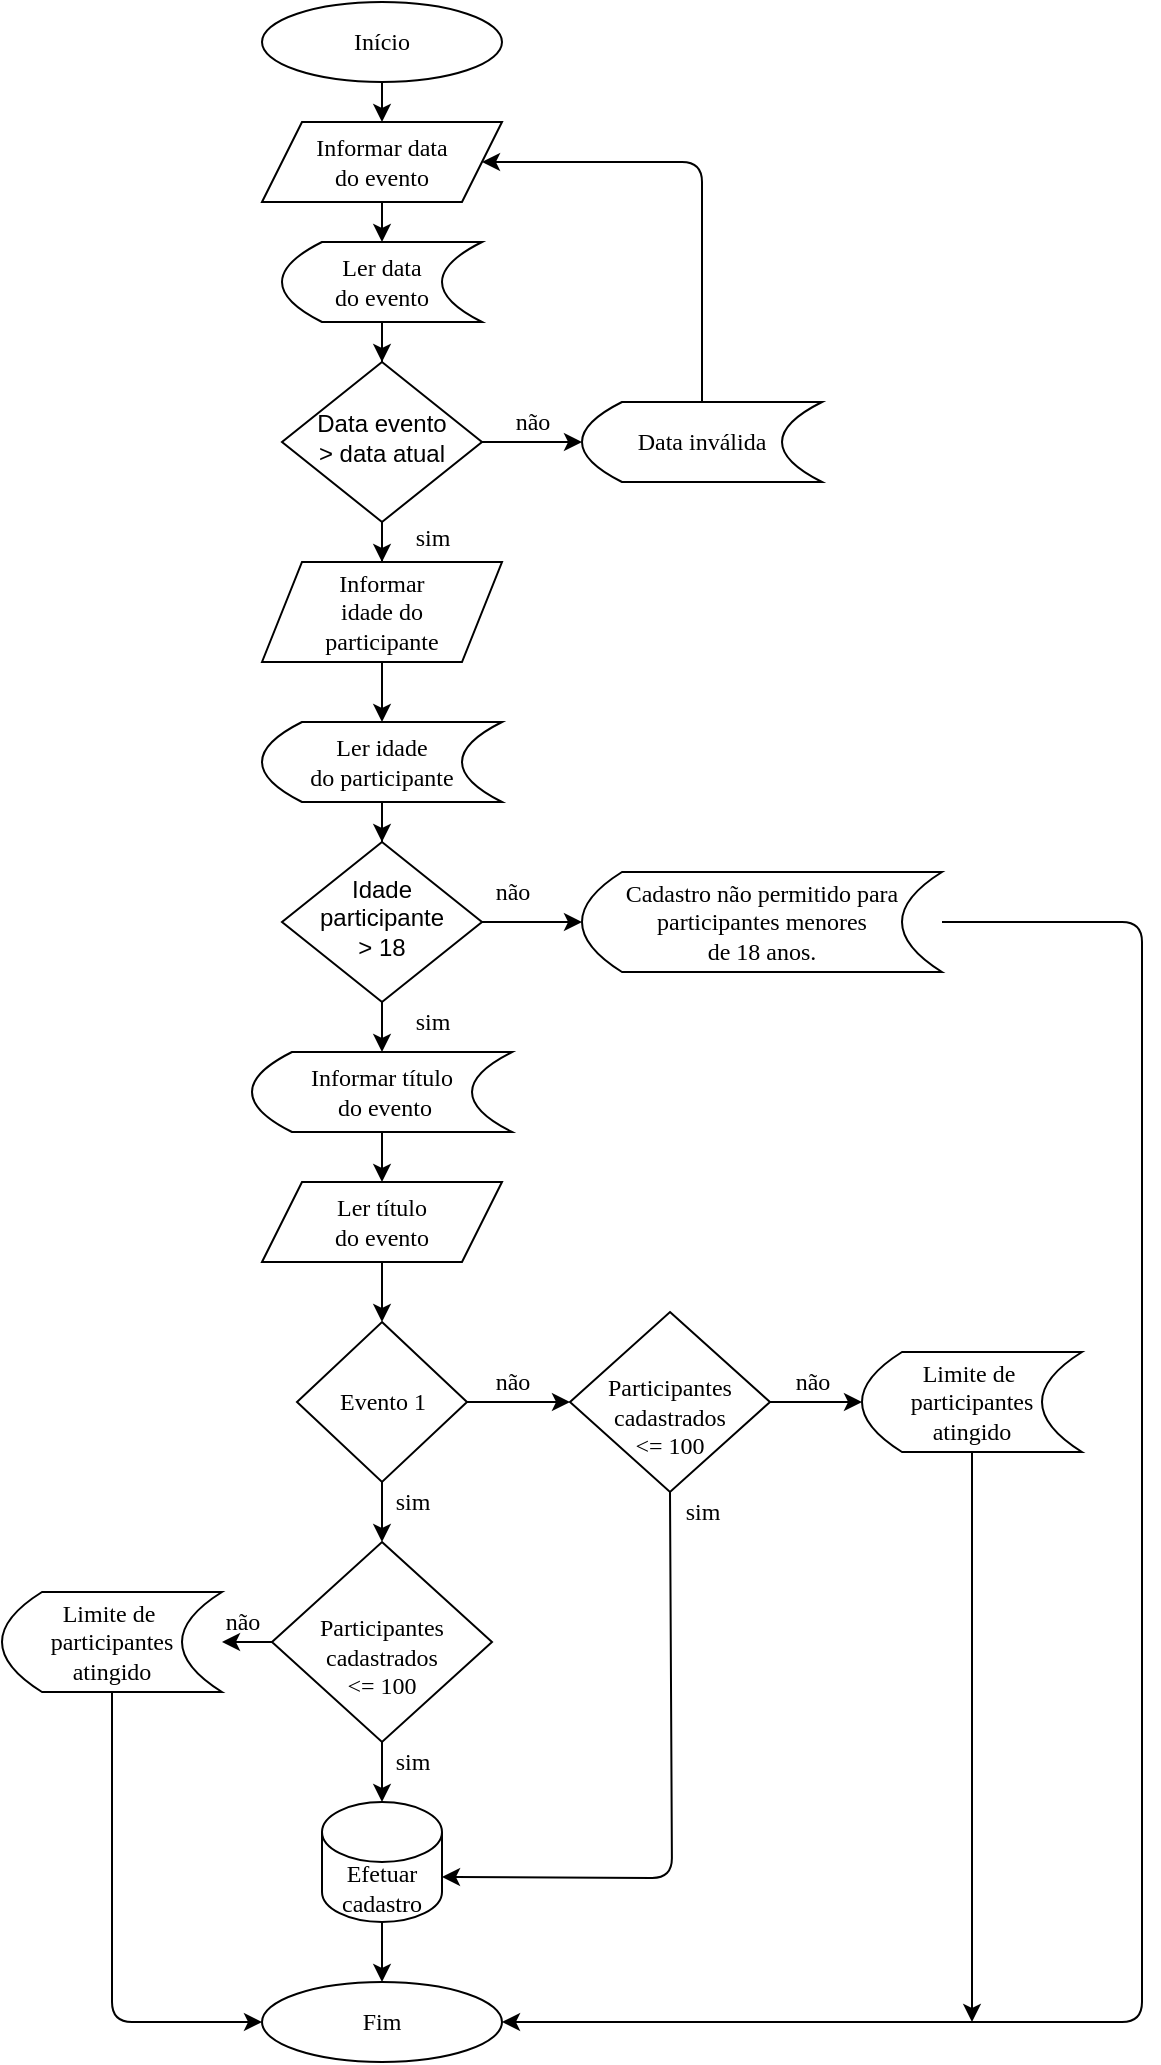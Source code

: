<mxfile version="15.0.2" type="google" pages="2"><diagram id="C5RBs43oDa-KdzZeNtuy" name="Page-1"><mxGraphModel dx="868" dy="482" grid="1" gridSize="10" guides="1" tooltips="1" connect="1" arrows="1" fold="1" page="1" pageScale="1" pageWidth="827" pageHeight="1169" math="0" shadow="0"><root><mxCell id="WIyWlLk6GJQsqaUBKTNV-0"/><mxCell id="WIyWlLk6GJQsqaUBKTNV-1" parent="WIyWlLk6GJQsqaUBKTNV-0"/><mxCell id="gHoRr5UOXkC5602Q44Up-14" style="edgeStyle=orthogonalEdgeStyle;rounded=0;orthogonalLoop=1;jettySize=auto;html=1;fontFamily=Times New Roman;entryX=0;entryY=0.5;entryDx=0;entryDy=0;" edge="1" parent="WIyWlLk6GJQsqaUBKTNV-1" source="WIyWlLk6GJQsqaUBKTNV-6" target="gHoRr5UOXkC5602Q44Up-12"><mxGeometry relative="1" as="geometry"><mxPoint x="310" y="300" as="targetPoint"/><Array as="points"><mxPoint x="300" y="260"/><mxPoint x="300" y="260"/></Array></mxGeometry></mxCell><mxCell id="4yWcig0Q1kaU8eUDsdn_-14" value="" style="edgeStyle=orthogonalEdgeStyle;rounded=0;orthogonalLoop=1;jettySize=auto;html=1;fontFamily=Times New Roman;" edge="1" parent="WIyWlLk6GJQsqaUBKTNV-1" source="WIyWlLk6GJQsqaUBKTNV-6" target="4yWcig0Q1kaU8eUDsdn_-13"><mxGeometry relative="1" as="geometry"/></mxCell><mxCell id="WIyWlLk6GJQsqaUBKTNV-6" value="Data evento&lt;br&gt;&amp;gt; data atual" style="rhombus;whiteSpace=wrap;html=1;shadow=0;fontFamily=Helvetica;fontSize=12;align=center;strokeWidth=1;spacing=6;spacingTop=-4;" parent="WIyWlLk6GJQsqaUBKTNV-1" vertex="1"><mxGeometry x="170" y="220" width="100" height="80" as="geometry"/></mxCell><mxCell id="gHoRr5UOXkC5602Q44Up-30" value="" style="edgeStyle=orthogonalEdgeStyle;rounded=0;orthogonalLoop=1;jettySize=auto;html=1;fontFamily=Times New Roman;" edge="1" parent="WIyWlLk6GJQsqaUBKTNV-1" source="WIyWlLk6GJQsqaUBKTNV-10" target="gHoRr5UOXkC5602Q44Up-29"><mxGeometry relative="1" as="geometry"/></mxCell><mxCell id="4yWcig0Q1kaU8eUDsdn_-12" value="" style="edgeStyle=orthogonalEdgeStyle;rounded=0;orthogonalLoop=1;jettySize=auto;html=1;fontFamily=Times New Roman;" edge="1" parent="WIyWlLk6GJQsqaUBKTNV-1" source="WIyWlLk6GJQsqaUBKTNV-10" target="gHoRr5UOXkC5602Q44Up-27"><mxGeometry relative="1" as="geometry"/></mxCell><mxCell id="WIyWlLk6GJQsqaUBKTNV-10" value="Idade participante&lt;br&gt;&amp;gt; 18" style="rhombus;whiteSpace=wrap;html=1;shadow=0;fontFamily=Helvetica;fontSize=12;align=center;strokeWidth=1;spacing=6;spacingTop=-4;" parent="WIyWlLk6GJQsqaUBKTNV-1" vertex="1"><mxGeometry x="170" y="460" width="100" height="80" as="geometry"/></mxCell><mxCell id="gHoRr5UOXkC5602Q44Up-3" value="" style="edgeStyle=orthogonalEdgeStyle;rounded=0;orthogonalLoop=1;jettySize=auto;html=1;" edge="1" parent="WIyWlLk6GJQsqaUBKTNV-1"><mxGeometry relative="1" as="geometry"><mxPoint x="220" y="130" as="sourcePoint"/><mxPoint x="220" y="140" as="targetPoint"/></mxGeometry></mxCell><mxCell id="gHoRr5UOXkC5602Q44Up-5" value="" style="edgeStyle=orthogonalEdgeStyle;rounded=0;orthogonalLoop=1;jettySize=auto;html=1;" edge="1" parent="WIyWlLk6GJQsqaUBKTNV-1" source="gHoRr5UOXkC5602Q44Up-0"><mxGeometry relative="1" as="geometry"><mxPoint x="220" y="100" as="targetPoint"/></mxGeometry></mxCell><mxCell id="gHoRr5UOXkC5602Q44Up-0" value="Início" style="ellipse;whiteSpace=wrap;html=1;fontFamily=Times New Roman;" vertex="1" parent="WIyWlLk6GJQsqaUBKTNV-1"><mxGeometry x="160" y="40" width="120" height="40" as="geometry"/></mxCell><mxCell id="gHoRr5UOXkC5602Q44Up-8" value="" style="edgeStyle=orthogonalEdgeStyle;rounded=0;orthogonalLoop=1;jettySize=auto;html=1;fontFamily=Times New Roman;" edge="1" parent="WIyWlLk6GJQsqaUBKTNV-1" source="gHoRr5UOXkC5602Q44Up-7"><mxGeometry relative="1" as="geometry"><mxPoint x="220" y="160" as="targetPoint"/></mxGeometry></mxCell><mxCell id="gHoRr5UOXkC5602Q44Up-7" value="Informar data&lt;br&gt;do evento" style="shape=parallelogram;perimeter=parallelogramPerimeter;whiteSpace=wrap;html=1;fixedSize=1;fontFamily=Times New Roman;" vertex="1" parent="WIyWlLk6GJQsqaUBKTNV-1"><mxGeometry x="160" y="100" width="120" height="40" as="geometry"/></mxCell><mxCell id="gHoRr5UOXkC5602Q44Up-11" value="" style="edgeStyle=orthogonalEdgeStyle;rounded=0;orthogonalLoop=1;jettySize=auto;html=1;fontFamily=Times New Roman;" edge="1" parent="WIyWlLk6GJQsqaUBKTNV-1" source="gHoRr5UOXkC5602Q44Up-9" target="WIyWlLk6GJQsqaUBKTNV-6"><mxGeometry relative="1" as="geometry"/></mxCell><mxCell id="gHoRr5UOXkC5602Q44Up-9" value="Ler data&lt;br&gt;do evento" style="shape=dataStorage;whiteSpace=wrap;html=1;fixedSize=1;fontFamily=Times New Roman;" vertex="1" parent="WIyWlLk6GJQsqaUBKTNV-1"><mxGeometry x="170" y="160" width="100" height="40" as="geometry"/></mxCell><mxCell id="gHoRr5UOXkC5602Q44Up-20" value="" style="endArrow=classic;html=1;fontFamily=Times New Roman;entryX=1;entryY=0.5;entryDx=0;entryDy=0;startArrow=none;" edge="1" parent="WIyWlLk6GJQsqaUBKTNV-1" source="gHoRr5UOXkC5602Q44Up-12" target="gHoRr5UOXkC5602Q44Up-7"><mxGeometry width="50" height="50" relative="1" as="geometry"><mxPoint x="370" y="280" as="sourcePoint"/><mxPoint x="290" y="120" as="targetPoint"/><Array as="points"><mxPoint x="380" y="120"/></Array></mxGeometry></mxCell><mxCell id="gHoRr5UOXkC5602Q44Up-12" value="Data inválida" style="shape=dataStorage;whiteSpace=wrap;html=1;fixedSize=1;fontFamily=Times New Roman;" vertex="1" parent="WIyWlLk6GJQsqaUBKTNV-1"><mxGeometry x="320" y="240" width="120" height="40" as="geometry"/></mxCell><mxCell id="gHoRr5UOXkC5602Q44Up-23" value="não" style="text;html=1;resizable=0;autosize=1;align=center;verticalAlign=middle;points=[];fillColor=none;strokeColor=none;rounded=0;fontFamily=Times New Roman;" vertex="1" parent="WIyWlLk6GJQsqaUBKTNV-1"><mxGeometry x="280" y="240" width="30" height="20" as="geometry"/></mxCell><mxCell id="gHoRr5UOXkC5602Q44Up-24" value="sim" style="text;html=1;resizable=0;autosize=1;align=center;verticalAlign=middle;points=[];fillColor=none;strokeColor=none;rounded=0;fontFamily=Times New Roman;" vertex="1" parent="WIyWlLk6GJQsqaUBKTNV-1"><mxGeometry x="230" y="298" width="30" height="20" as="geometry"/></mxCell><mxCell id="gHoRr5UOXkC5602Q44Up-26" value="não" style="text;html=1;resizable=0;autosize=1;align=center;verticalAlign=middle;points=[];fillColor=none;strokeColor=none;rounded=0;fontFamily=Times New Roman;" vertex="1" parent="WIyWlLk6GJQsqaUBKTNV-1"><mxGeometry x="270" y="475" width="30" height="20" as="geometry"/></mxCell><mxCell id="gHoRr5UOXkC5602Q44Up-27" value="Cadastro não permitido para participantes menores &lt;br&gt;de 18 anos." style="shape=dataStorage;whiteSpace=wrap;html=1;fixedSize=1;fontFamily=Times New Roman;" vertex="1" parent="WIyWlLk6GJQsqaUBKTNV-1"><mxGeometry x="320" y="475" width="180" height="50" as="geometry"/></mxCell><mxCell id="gHoRr5UOXkC5602Q44Up-28" value="sim" style="text;html=1;resizable=0;autosize=1;align=center;verticalAlign=middle;points=[];fillColor=none;strokeColor=none;rounded=0;fontFamily=Times New Roman;" vertex="1" parent="WIyWlLk6GJQsqaUBKTNV-1"><mxGeometry x="230" y="540" width="30" height="20" as="geometry"/></mxCell><mxCell id="gHoRr5UOXkC5602Q44Up-32" value="" style="edgeStyle=orthogonalEdgeStyle;rounded=0;orthogonalLoop=1;jettySize=auto;html=1;fontFamily=Times New Roman;" edge="1" parent="WIyWlLk6GJQsqaUBKTNV-1" source="gHoRr5UOXkC5602Q44Up-29" target="gHoRr5UOXkC5602Q44Up-31"><mxGeometry relative="1" as="geometry"/></mxCell><mxCell id="gHoRr5UOXkC5602Q44Up-29" value="Informar título&lt;br&gt;&amp;nbsp;do evento" style="shape=dataStorage;whiteSpace=wrap;html=1;fixedSize=1;fontFamily=Times New Roman;" vertex="1" parent="WIyWlLk6GJQsqaUBKTNV-1"><mxGeometry x="155" y="565" width="130" height="40" as="geometry"/></mxCell><mxCell id="4yWcig0Q1kaU8eUDsdn_-10" value="" style="edgeStyle=orthogonalEdgeStyle;rounded=0;orthogonalLoop=1;jettySize=auto;html=1;fontFamily=Times New Roman;" edge="1" parent="WIyWlLk6GJQsqaUBKTNV-1" source="gHoRr5UOXkC5602Q44Up-31" target="gHoRr5UOXkC5602Q44Up-48"><mxGeometry relative="1" as="geometry"/></mxCell><mxCell id="gHoRr5UOXkC5602Q44Up-31" value="Ler título&lt;br&gt;do evento" style="shape=parallelogram;perimeter=parallelogramPerimeter;whiteSpace=wrap;html=1;fixedSize=1;fontFamily=Times New Roman;" vertex="1" parent="WIyWlLk6GJQsqaUBKTNV-1"><mxGeometry x="160" y="630" width="120" height="40" as="geometry"/></mxCell><mxCell id="4yWcig0Q1kaU8eUDsdn_-25" value="" style="edgeStyle=orthogonalEdgeStyle;rounded=0;orthogonalLoop=1;jettySize=auto;html=1;fontFamily=Times New Roman;" edge="1" parent="WIyWlLk6GJQsqaUBKTNV-1" source="gHoRr5UOXkC5602Q44Up-48" target="4yWcig0Q1kaU8eUDsdn_-23"><mxGeometry relative="1" as="geometry"/></mxCell><mxCell id="4yWcig0Q1kaU8eUDsdn_-27" value="" style="edgeStyle=orthogonalEdgeStyle;rounded=0;orthogonalLoop=1;jettySize=auto;html=1;fontFamily=Times New Roman;" edge="1" parent="WIyWlLk6GJQsqaUBKTNV-1" source="gHoRr5UOXkC5602Q44Up-48" target="4yWcig0Q1kaU8eUDsdn_-26"><mxGeometry relative="1" as="geometry"/></mxCell><mxCell id="gHoRr5UOXkC5602Q44Up-48" value="Evento 1" style="rhombus;whiteSpace=wrap;html=1;fontFamily=Times New Roman;" vertex="1" parent="WIyWlLk6GJQsqaUBKTNV-1"><mxGeometry x="177.5" y="700" width="85" height="80" as="geometry"/></mxCell><mxCell id="4yWcig0Q1kaU8eUDsdn_-9" value="" style="edgeStyle=orthogonalEdgeStyle;rounded=0;orthogonalLoop=1;jettySize=auto;html=1;fontFamily=Times New Roman;" edge="1" parent="WIyWlLk6GJQsqaUBKTNV-1" source="gHoRr5UOXkC5602Q44Up-61" target="4yWcig0Q1kaU8eUDsdn_-4"><mxGeometry relative="1" as="geometry"/></mxCell><mxCell id="gHoRr5UOXkC5602Q44Up-61" value="Efetuar&lt;br&gt;cadastro" style="shape=cylinder3;whiteSpace=wrap;html=1;boundedLbl=1;backgroundOutline=1;size=15;fontFamily=Times New Roman;" vertex="1" parent="WIyWlLk6GJQsqaUBKTNV-1"><mxGeometry x="190" y="940" width="60" height="60" as="geometry"/></mxCell><mxCell id="gHoRr5UOXkC5602Q44Up-63" value="sim" style="text;html=1;resizable=0;autosize=1;align=center;verticalAlign=middle;points=[];fillColor=none;strokeColor=none;rounded=0;fontFamily=Times New Roman;" vertex="1" parent="WIyWlLk6GJQsqaUBKTNV-1"><mxGeometry x="220" y="780" width="30" height="20" as="geometry"/></mxCell><mxCell id="gHoRr5UOXkC5602Q44Up-75" value="não" style="text;html=1;resizable=0;autosize=1;align=center;verticalAlign=middle;points=[];fillColor=none;strokeColor=none;rounded=0;fontFamily=Times New Roman;" vertex="1" parent="WIyWlLk6GJQsqaUBKTNV-1"><mxGeometry x="270" y="720" width="30" height="20" as="geometry"/></mxCell><mxCell id="4yWcig0Q1kaU8eUDsdn_-4" value="Fim" style="ellipse;whiteSpace=wrap;html=1;fontFamily=Times New Roman;" vertex="1" parent="WIyWlLk6GJQsqaUBKTNV-1"><mxGeometry x="160" y="1030" width="120" height="40" as="geometry"/></mxCell><mxCell id="4yWcig0Q1kaU8eUDsdn_-16" value="" style="edgeStyle=orthogonalEdgeStyle;rounded=0;orthogonalLoop=1;jettySize=auto;html=1;fontFamily=Times New Roman;" edge="1" parent="WIyWlLk6GJQsqaUBKTNV-1" source="4yWcig0Q1kaU8eUDsdn_-13" target="4yWcig0Q1kaU8eUDsdn_-15"><mxGeometry relative="1" as="geometry"/></mxCell><mxCell id="4yWcig0Q1kaU8eUDsdn_-13" value="Informar&lt;br&gt;idade do&lt;br&gt;participante" style="shape=parallelogram;perimeter=parallelogramPerimeter;whiteSpace=wrap;html=1;fixedSize=1;fontFamily=Times New Roman;" vertex="1" parent="WIyWlLk6GJQsqaUBKTNV-1"><mxGeometry x="160" y="320" width="120" height="50" as="geometry"/></mxCell><mxCell id="4yWcig0Q1kaU8eUDsdn_-17" value="" style="edgeStyle=orthogonalEdgeStyle;rounded=0;orthogonalLoop=1;jettySize=auto;html=1;fontFamily=Times New Roman;" edge="1" parent="WIyWlLk6GJQsqaUBKTNV-1" source="4yWcig0Q1kaU8eUDsdn_-15" target="WIyWlLk6GJQsqaUBKTNV-10"><mxGeometry relative="1" as="geometry"/></mxCell><mxCell id="4yWcig0Q1kaU8eUDsdn_-15" value="Ler idade&lt;br&gt;do participante" style="shape=dataStorage;whiteSpace=wrap;html=1;fixedSize=1;fontFamily=Times New Roman;" vertex="1" parent="WIyWlLk6GJQsqaUBKTNV-1"><mxGeometry x="160" y="400" width="120" height="40" as="geometry"/></mxCell><mxCell id="4yWcig0Q1kaU8eUDsdn_-24" value="" style="edgeStyle=orthogonalEdgeStyle;rounded=0;orthogonalLoop=1;jettySize=auto;html=1;fontFamily=Times New Roman;" edge="1" parent="WIyWlLk6GJQsqaUBKTNV-1" source="4yWcig0Q1kaU8eUDsdn_-23" target="gHoRr5UOXkC5602Q44Up-61"><mxGeometry relative="1" as="geometry"/></mxCell><mxCell id="4yWcig0Q1kaU8eUDsdn_-33" value="" style="edgeStyle=orthogonalEdgeStyle;rounded=0;orthogonalLoop=1;jettySize=auto;html=1;fontFamily=Times New Roman;" edge="1" parent="WIyWlLk6GJQsqaUBKTNV-1" source="4yWcig0Q1kaU8eUDsdn_-23" target="4yWcig0Q1kaU8eUDsdn_-32"><mxGeometry relative="1" as="geometry"/></mxCell><mxCell id="4yWcig0Q1kaU8eUDsdn_-23" value="&lt;br&gt;Participantes&lt;br&gt;cadastrados&lt;br&gt;&amp;lt;= 100" style="rhombus;whiteSpace=wrap;html=1;fontFamily=Times New Roman;" vertex="1" parent="WIyWlLk6GJQsqaUBKTNV-1"><mxGeometry x="165" y="810" width="110" height="100" as="geometry"/></mxCell><mxCell id="4yWcig0Q1kaU8eUDsdn_-38" value="" style="edgeStyle=orthogonalEdgeStyle;rounded=0;orthogonalLoop=1;jettySize=auto;html=1;fontFamily=Times New Roman;" edge="1" parent="WIyWlLk6GJQsqaUBKTNV-1" source="4yWcig0Q1kaU8eUDsdn_-26" target="4yWcig0Q1kaU8eUDsdn_-37"><mxGeometry relative="1" as="geometry"/></mxCell><mxCell id="4yWcig0Q1kaU8eUDsdn_-26" value="&lt;br&gt;Participantes&lt;br&gt;cadastrados&lt;br&gt;&amp;lt;= 100" style="rhombus;whiteSpace=wrap;html=1;fontFamily=Times New Roman;" vertex="1" parent="WIyWlLk6GJQsqaUBKTNV-1"><mxGeometry x="314" y="695" width="100" height="90" as="geometry"/></mxCell><mxCell id="4yWcig0Q1kaU8eUDsdn_-29" value="" style="endArrow=classic;html=1;fontFamily=Times New Roman;exitX=0.5;exitY=1;exitDx=0;exitDy=0;entryX=1;entryY=0;entryDx=0;entryDy=37.5;entryPerimeter=0;" edge="1" parent="WIyWlLk6GJQsqaUBKTNV-1" source="4yWcig0Q1kaU8eUDsdn_-26" target="gHoRr5UOXkC5602Q44Up-61"><mxGeometry width="50" height="50" relative="1" as="geometry"><mxPoint x="390" y="880" as="sourcePoint"/><mxPoint x="440" y="830" as="targetPoint"/><Array as="points"><mxPoint x="365" y="978"/></Array></mxGeometry></mxCell><mxCell id="4yWcig0Q1kaU8eUDsdn_-30" value="sim" style="text;html=1;resizable=0;autosize=1;align=center;verticalAlign=middle;points=[];fillColor=none;strokeColor=none;rounded=0;fontFamily=Times New Roman;" vertex="1" parent="WIyWlLk6GJQsqaUBKTNV-1"><mxGeometry x="365" y="785" width="30" height="20" as="geometry"/></mxCell><mxCell id="4yWcig0Q1kaU8eUDsdn_-31" value="" style="endArrow=classic;html=1;fontFamily=Times New Roman;exitX=1;exitY=0.5;exitDx=0;exitDy=0;entryX=1;entryY=0.5;entryDx=0;entryDy=0;" edge="1" parent="WIyWlLk6GJQsqaUBKTNV-1" source="gHoRr5UOXkC5602Q44Up-27" target="4yWcig0Q1kaU8eUDsdn_-4"><mxGeometry width="50" height="50" relative="1" as="geometry"><mxPoint x="390" y="680" as="sourcePoint"/><mxPoint x="440" y="630" as="targetPoint"/><Array as="points"><mxPoint x="600" y="500"/><mxPoint x="600" y="1050"/></Array></mxGeometry></mxCell><mxCell id="4yWcig0Q1kaU8eUDsdn_-32" value="Limite de&amp;nbsp;&lt;br&gt;participantes&lt;br&gt;atingido" style="shape=dataStorage;whiteSpace=wrap;html=1;fixedSize=1;fontFamily=Times New Roman;" vertex="1" parent="WIyWlLk6GJQsqaUBKTNV-1"><mxGeometry x="30" y="835" width="110" height="50" as="geometry"/></mxCell><mxCell id="4yWcig0Q1kaU8eUDsdn_-34" value="" style="endArrow=classic;html=1;fontFamily=Times New Roman;exitX=0.5;exitY=1;exitDx=0;exitDy=0;entryX=0;entryY=0.5;entryDx=0;entryDy=0;" edge="1" parent="WIyWlLk6GJQsqaUBKTNV-1" source="4yWcig0Q1kaU8eUDsdn_-32" target="4yWcig0Q1kaU8eUDsdn_-4"><mxGeometry width="50" height="50" relative="1" as="geometry"><mxPoint x="390" y="860" as="sourcePoint"/><mxPoint x="440" y="810" as="targetPoint"/><Array as="points"><mxPoint x="85" y="1050"/></Array></mxGeometry></mxCell><mxCell id="4yWcig0Q1kaU8eUDsdn_-35" value="não" style="text;html=1;resizable=0;autosize=1;align=center;verticalAlign=middle;points=[];fillColor=none;strokeColor=none;rounded=0;fontFamily=Times New Roman;" vertex="1" parent="WIyWlLk6GJQsqaUBKTNV-1"><mxGeometry x="135" y="840" width="30" height="20" as="geometry"/></mxCell><mxCell id="4yWcig0Q1kaU8eUDsdn_-36" value="sim" style="text;html=1;resizable=0;autosize=1;align=center;verticalAlign=middle;points=[];fillColor=none;strokeColor=none;rounded=0;fontFamily=Times New Roman;" vertex="1" parent="WIyWlLk6GJQsqaUBKTNV-1"><mxGeometry x="220" y="910" width="30" height="20" as="geometry"/></mxCell><mxCell id="4yWcig0Q1kaU8eUDsdn_-37" value="Limite de&amp;nbsp;&lt;br&gt;participantes&lt;br&gt;atingido" style="shape=dataStorage;whiteSpace=wrap;html=1;fixedSize=1;fontFamily=Times New Roman;" vertex="1" parent="WIyWlLk6GJQsqaUBKTNV-1"><mxGeometry x="460" y="715" width="110" height="50" as="geometry"/></mxCell><mxCell id="4yWcig0Q1kaU8eUDsdn_-39" value="" style="endArrow=classic;html=1;fontFamily=Times New Roman;exitX=0.5;exitY=1;exitDx=0;exitDy=0;" edge="1" parent="WIyWlLk6GJQsqaUBKTNV-1" source="4yWcig0Q1kaU8eUDsdn_-37"><mxGeometry width="50" height="50" relative="1" as="geometry"><mxPoint x="390" y="860" as="sourcePoint"/><mxPoint x="515" y="1050" as="targetPoint"/></mxGeometry></mxCell><mxCell id="4yWcig0Q1kaU8eUDsdn_-40" value="não" style="text;html=1;resizable=0;autosize=1;align=center;verticalAlign=middle;points=[];fillColor=none;strokeColor=none;rounded=0;fontFamily=Times New Roman;" vertex="1" parent="WIyWlLk6GJQsqaUBKTNV-1"><mxGeometry x="420" y="720" width="30" height="20" as="geometry"/></mxCell></root></mxGraphModel></diagram><diagram id="3vAzEzmX7wPdscIiH65q" name="Page-2"><mxGraphModel dx="868" dy="482" grid="1" gridSize="10" guides="1" tooltips="1" connect="1" arrows="1" fold="1" page="1" pageScale="1" pageWidth="827" pageHeight="1169" math="0" shadow="0"><root><mxCell id="p9PMoALLkZ9g_jMVwGfJ-0"/><mxCell id="p9PMoALLkZ9g_jMVwGfJ-1" parent="p9PMoALLkZ9g_jMVwGfJ-0"/></root></mxGraphModel></diagram></mxfile>